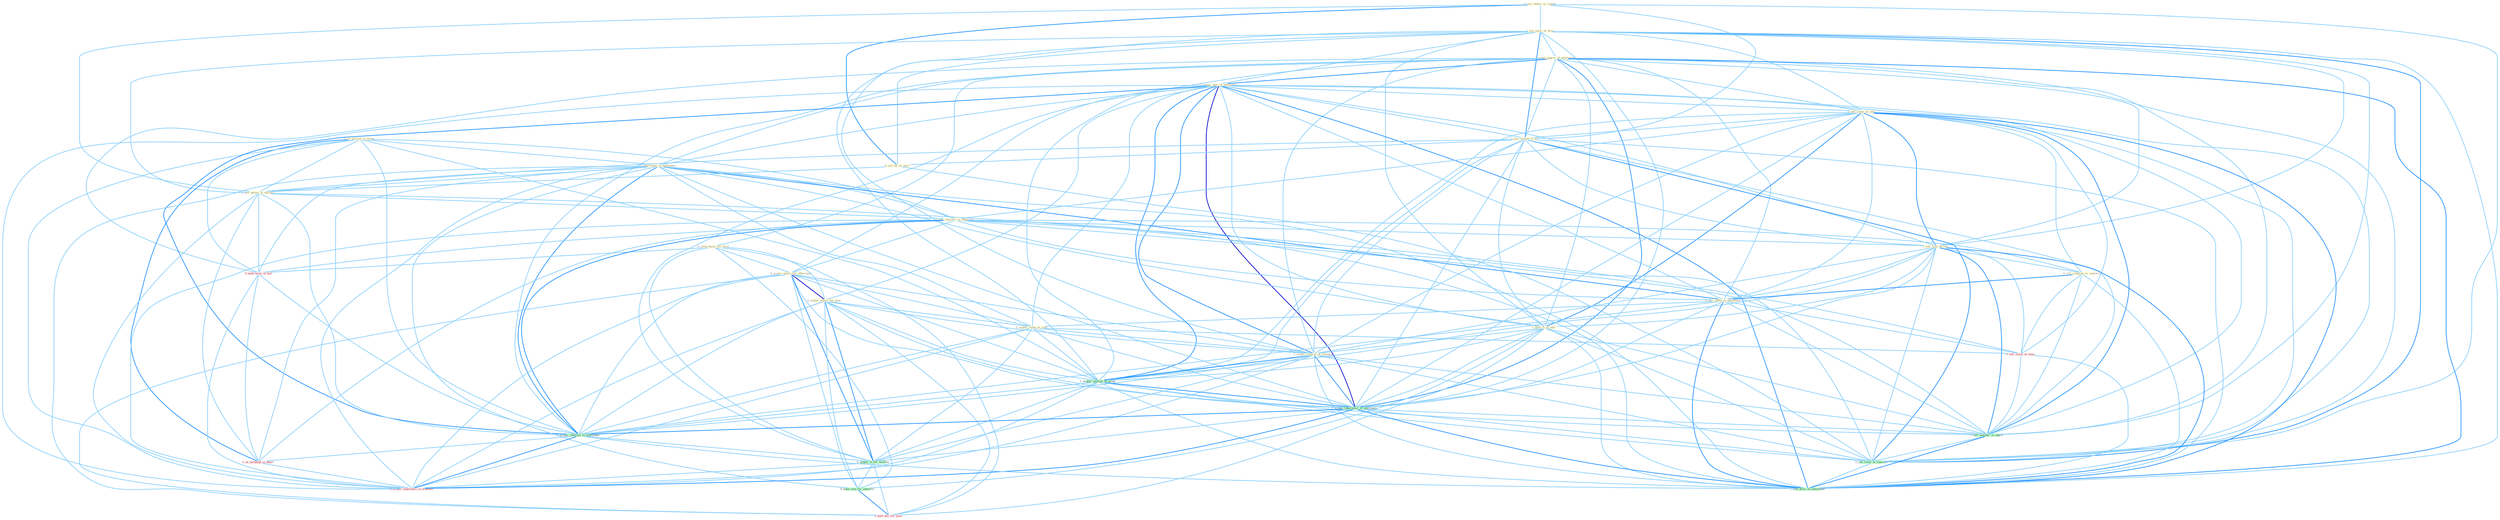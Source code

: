 Graph G{ 
    node
    [shape=polygon,style=filled,width=.5,height=.06,color="#BDFCC9",fixedsize=true,fontsize=4,
    fontcolor="#2f4f4f"];
    {node
    [color="#ffffe0", fontcolor="#8b7d6b"] "0_see_rhetor_as_signal " "1_see_veloc_of_drop " "1_seek_approv_of_entitynam " "1_us_million_in_proce " "1_acquir_busi_of_entitynam " "1_hold_stake_in_entitynam " "1_sell_some_of_unit " "0_seek_buyer_for_facil " "1_see_culmin_of_all " "0_see_thi_as_piec " "1_see_galaxi_in_univers " "1_sell_interest_in_othernum " "0_acquir_share_for_othernum " "0_acquir_share_for_penc " "1_sell_type_of_suit " "0_sell_compani_to_concern " "1_hold_%_of_unit " "0_sell_stake_to_entitynam " "0_acquir_stake_at_cost " "1_acquir_control_of_compani "}
{node [color="#fff0f5", fontcolor="#b22222"] "0_seek_term_in_bid " "0_us_techniqu_in_heart " "0_acquir_laboratori_in_transact " "0_sell_stock_at_time " "1_hold_bill_for_year "}
edge [color="#B0E2FF"];

	"0_see_rhetor_as_signal " -- "1_see_veloc_of_drop " [w="1", color="#87cefa" ];
	"0_see_rhetor_as_signal " -- "1_see_culmin_of_all " [w="1", color="#87cefa" ];
	"0_see_rhetor_as_signal " -- "0_see_thi_as_piec " [w="2", color="#1e90ff" , len=0.8];
	"0_see_rhetor_as_signal " -- "1_see_galaxi_in_univers " [w="1", color="#87cefa" ];
	"0_see_rhetor_as_signal " -- "1_see_reviv_of_interest " [w="1", color="#87cefa" ];
	"1_see_veloc_of_drop " -- "1_seek_approv_of_entitynam " [w="1", color="#87cefa" ];
	"1_see_veloc_of_drop " -- "1_acquir_busi_of_entitynam " [w="1", color="#87cefa" ];
	"1_see_veloc_of_drop " -- "1_sell_some_of_unit " [w="1", color="#87cefa" ];
	"1_see_veloc_of_drop " -- "1_see_culmin_of_all " [w="2", color="#1e90ff" , len=0.8];
	"1_see_veloc_of_drop " -- "0_see_thi_as_piec " [w="1", color="#87cefa" ];
	"1_see_veloc_of_drop " -- "1_see_galaxi_in_univers " [w="1", color="#87cefa" ];
	"1_see_veloc_of_drop " -- "1_sell_type_of_suit " [w="1", color="#87cefa" ];
	"1_see_veloc_of_drop " -- "1_hold_%_of_unit " [w="1", color="#87cefa" ];
	"1_see_veloc_of_drop " -- "1_acquir_control_of_compani " [w="1", color="#87cefa" ];
	"1_see_veloc_of_drop " -- "1_acquir_million_of_asset " [w="1", color="#87cefa" ];
	"1_see_veloc_of_drop " -- "1_acquir_laboratori_of_entitynam " [w="1", color="#87cefa" ];
	"1_see_veloc_of_drop " -- "1_sell_number_of_share " [w="1", color="#87cefa" ];
	"1_see_veloc_of_drop " -- "1_see_reviv_of_interest " [w="2", color="#1e90ff" , len=0.8];
	"1_see_veloc_of_drop " -- "1_sell_divis_of_entitynam " [w="1", color="#87cefa" ];
	"1_seek_approv_of_entitynam " -- "1_acquir_busi_of_entitynam " [w="2", color="#1e90ff" , len=0.8];
	"1_seek_approv_of_entitynam " -- "1_hold_stake_in_entitynam " [w="1", color="#87cefa" ];
	"1_seek_approv_of_entitynam " -- "1_sell_some_of_unit " [w="1", color="#87cefa" ];
	"1_seek_approv_of_entitynam " -- "0_seek_buyer_for_facil " [w="1", color="#87cefa" ];
	"1_seek_approv_of_entitynam " -- "1_see_culmin_of_all " [w="1", color="#87cefa" ];
	"1_seek_approv_of_entitynam " -- "1_sell_type_of_suit " [w="1", color="#87cefa" ];
	"1_seek_approv_of_entitynam " -- "1_hold_%_of_unit " [w="1", color="#87cefa" ];
	"1_seek_approv_of_entitynam " -- "0_sell_stake_to_entitynam " [w="1", color="#87cefa" ];
	"1_seek_approv_of_entitynam " -- "1_acquir_control_of_compani " [w="1", color="#87cefa" ];
	"1_seek_approv_of_entitynam " -- "1_acquir_million_of_asset " [w="1", color="#87cefa" ];
	"1_seek_approv_of_entitynam " -- "1_acquir_laboratori_of_entitynam " [w="2", color="#1e90ff" , len=0.8];
	"1_seek_approv_of_entitynam " -- "0_seek_term_in_bid " [w="1", color="#87cefa" ];
	"1_seek_approv_of_entitynam " -- "1_acquir_interest_in_entitynam " [w="1", color="#87cefa" ];
	"1_seek_approv_of_entitynam " -- "1_sell_number_of_share " [w="1", color="#87cefa" ];
	"1_seek_approv_of_entitynam " -- "1_see_reviv_of_interest " [w="1", color="#87cefa" ];
	"1_seek_approv_of_entitynam " -- "1_sell_divis_of_entitynam " [w="2", color="#1e90ff" , len=0.8];
	"1_us_million_in_proce " -- "1_hold_stake_in_entitynam " [w="1", color="#87cefa" ];
	"1_us_million_in_proce " -- "1_see_galaxi_in_univers " [w="1", color="#87cefa" ];
	"1_us_million_in_proce " -- "1_sell_interest_in_othernum " [w="1", color="#87cefa" ];
	"1_us_million_in_proce " -- "1_acquir_million_of_asset " [w="1", color="#87cefa" ];
	"1_us_million_in_proce " -- "0_seek_term_in_bid " [w="1", color="#87cefa" ];
	"1_us_million_in_proce " -- "1_acquir_interest_in_entitynam " [w="1", color="#87cefa" ];
	"1_us_million_in_proce " -- "0_us_techniqu_in_heart " [w="2", color="#1e90ff" , len=0.8];
	"1_us_million_in_proce " -- "0_acquir_laboratori_in_transact " [w="1", color="#87cefa" ];
	"1_acquir_busi_of_entitynam " -- "1_hold_stake_in_entitynam " [w="1", color="#87cefa" ];
	"1_acquir_busi_of_entitynam " -- "1_sell_some_of_unit " [w="1", color="#87cefa" ];
	"1_acquir_busi_of_entitynam " -- "1_see_culmin_of_all " [w="1", color="#87cefa" ];
	"1_acquir_busi_of_entitynam " -- "0_acquir_share_for_othernum " [w="1", color="#87cefa" ];
	"1_acquir_busi_of_entitynam " -- "0_acquir_share_for_penc " [w="1", color="#87cefa" ];
	"1_acquir_busi_of_entitynam " -- "1_sell_type_of_suit " [w="1", color="#87cefa" ];
	"1_acquir_busi_of_entitynam " -- "1_hold_%_of_unit " [w="1", color="#87cefa" ];
	"1_acquir_busi_of_entitynam " -- "0_sell_stake_to_entitynam " [w="1", color="#87cefa" ];
	"1_acquir_busi_of_entitynam " -- "0_acquir_stake_at_cost " [w="1", color="#87cefa" ];
	"1_acquir_busi_of_entitynam " -- "1_acquir_control_of_compani " [w="2", color="#1e90ff" , len=0.8];
	"1_acquir_busi_of_entitynam " -- "1_acquir_million_of_asset " [w="2", color="#1e90ff" , len=0.8];
	"1_acquir_busi_of_entitynam " -- "1_acquir_laboratori_of_entitynam " [w="3", color="#0000cd" , len=0.6];
	"1_acquir_busi_of_entitynam " -- "1_acquir_interest_in_entitynam " [w="2", color="#1e90ff" , len=0.8];
	"1_acquir_busi_of_entitynam " -- "0_acquir_it_for_million " [w="1", color="#87cefa" ];
	"1_acquir_busi_of_entitynam " -- "0_acquir_laboratori_in_transact " [w="1", color="#87cefa" ];
	"1_acquir_busi_of_entitynam " -- "1_sell_number_of_share " [w="1", color="#87cefa" ];
	"1_acquir_busi_of_entitynam " -- "1_see_reviv_of_interest " [w="1", color="#87cefa" ];
	"1_acquir_busi_of_entitynam " -- "1_sell_divis_of_entitynam " [w="2", color="#1e90ff" , len=0.8];
	"1_hold_stake_in_entitynam " -- "1_see_galaxi_in_univers " [w="1", color="#87cefa" ];
	"1_hold_stake_in_entitynam " -- "1_sell_interest_in_othernum " [w="1", color="#87cefa" ];
	"1_hold_stake_in_entitynam " -- "1_hold_%_of_unit " [w="1", color="#87cefa" ];
	"1_hold_stake_in_entitynam " -- "0_sell_stake_to_entitynam " [w="2", color="#1e90ff" , len=0.8];
	"1_hold_stake_in_entitynam " -- "0_acquir_stake_at_cost " [w="1", color="#87cefa" ];
	"1_hold_stake_in_entitynam " -- "1_acquir_laboratori_of_entitynam " [w="1", color="#87cefa" ];
	"1_hold_stake_in_entitynam " -- "0_seek_term_in_bid " [w="1", color="#87cefa" ];
	"1_hold_stake_in_entitynam " -- "1_acquir_interest_in_entitynam " [w="2", color="#1e90ff" , len=0.8];
	"1_hold_stake_in_entitynam " -- "0_us_techniqu_in_heart " [w="1", color="#87cefa" ];
	"1_hold_stake_in_entitynam " -- "0_hold_rate_for_advertis " [w="1", color="#87cefa" ];
	"1_hold_stake_in_entitynam " -- "0_acquir_laboratori_in_transact " [w="1", color="#87cefa" ];
	"1_hold_stake_in_entitynam " -- "1_hold_bill_for_year " [w="1", color="#87cefa" ];
	"1_hold_stake_in_entitynam " -- "1_sell_divis_of_entitynam " [w="1", color="#87cefa" ];
	"1_sell_some_of_unit " -- "1_see_culmin_of_all " [w="1", color="#87cefa" ];
	"1_sell_some_of_unit " -- "1_sell_interest_in_othernum " [w="1", color="#87cefa" ];
	"1_sell_some_of_unit " -- "1_sell_type_of_suit " [w="2", color="#1e90ff" , len=0.8];
	"1_sell_some_of_unit " -- "0_sell_compani_to_concern " [w="1", color="#87cefa" ];
	"1_sell_some_of_unit " -- "1_hold_%_of_unit " [w="2", color="#1e90ff" , len=0.8];
	"1_sell_some_of_unit " -- "0_sell_stake_to_entitynam " [w="1", color="#87cefa" ];
	"1_sell_some_of_unit " -- "1_acquir_control_of_compani " [w="1", color="#87cefa" ];
	"1_sell_some_of_unit " -- "1_acquir_million_of_asset " [w="1", color="#87cefa" ];
	"1_sell_some_of_unit " -- "1_acquir_laboratori_of_entitynam " [w="1", color="#87cefa" ];
	"1_sell_some_of_unit " -- "0_sell_stock_at_time " [w="1", color="#87cefa" ];
	"1_sell_some_of_unit " -- "1_sell_number_of_share " [w="2", color="#1e90ff" , len=0.8];
	"1_sell_some_of_unit " -- "1_see_reviv_of_interest " [w="1", color="#87cefa" ];
	"1_sell_some_of_unit " -- "1_sell_divis_of_entitynam " [w="2", color="#1e90ff" , len=0.8];
	"0_seek_buyer_for_facil " -- "0_acquir_share_for_othernum " [w="1", color="#87cefa" ];
	"0_seek_buyer_for_facil " -- "0_acquir_share_for_penc " [w="1", color="#87cefa" ];
	"0_seek_buyer_for_facil " -- "0_seek_term_in_bid " [w="1", color="#87cefa" ];
	"0_seek_buyer_for_facil " -- "0_acquir_it_for_million " [w="1", color="#87cefa" ];
	"0_seek_buyer_for_facil " -- "0_hold_rate_for_advertis " [w="1", color="#87cefa" ];
	"0_seek_buyer_for_facil " -- "1_hold_bill_for_year " [w="1", color="#87cefa" ];
	"1_see_culmin_of_all " -- "0_see_thi_as_piec " [w="1", color="#87cefa" ];
	"1_see_culmin_of_all " -- "1_see_galaxi_in_univers " [w="1", color="#87cefa" ];
	"1_see_culmin_of_all " -- "1_sell_type_of_suit " [w="1", color="#87cefa" ];
	"1_see_culmin_of_all " -- "1_hold_%_of_unit " [w="1", color="#87cefa" ];
	"1_see_culmin_of_all " -- "1_acquir_control_of_compani " [w="1", color="#87cefa" ];
	"1_see_culmin_of_all " -- "1_acquir_million_of_asset " [w="1", color="#87cefa" ];
	"1_see_culmin_of_all " -- "1_acquir_laboratori_of_entitynam " [w="1", color="#87cefa" ];
	"1_see_culmin_of_all " -- "1_sell_number_of_share " [w="1", color="#87cefa" ];
	"1_see_culmin_of_all " -- "1_see_reviv_of_interest " [w="2", color="#1e90ff" , len=0.8];
	"1_see_culmin_of_all " -- "1_sell_divis_of_entitynam " [w="1", color="#87cefa" ];
	"0_see_thi_as_piec " -- "1_see_galaxi_in_univers " [w="1", color="#87cefa" ];
	"0_see_thi_as_piec " -- "1_see_reviv_of_interest " [w="1", color="#87cefa" ];
	"1_see_galaxi_in_univers " -- "1_sell_interest_in_othernum " [w="1", color="#87cefa" ];
	"1_see_galaxi_in_univers " -- "0_seek_term_in_bid " [w="1", color="#87cefa" ];
	"1_see_galaxi_in_univers " -- "1_acquir_interest_in_entitynam " [w="1", color="#87cefa" ];
	"1_see_galaxi_in_univers " -- "0_us_techniqu_in_heart " [w="1", color="#87cefa" ];
	"1_see_galaxi_in_univers " -- "0_acquir_laboratori_in_transact " [w="1", color="#87cefa" ];
	"1_see_galaxi_in_univers " -- "1_see_reviv_of_interest " [w="1", color="#87cefa" ];
	"1_sell_interest_in_othernum " -- "0_acquir_share_for_othernum " [w="1", color="#87cefa" ];
	"1_sell_interest_in_othernum " -- "1_sell_type_of_suit " [w="1", color="#87cefa" ];
	"1_sell_interest_in_othernum " -- "0_sell_compani_to_concern " [w="1", color="#87cefa" ];
	"1_sell_interest_in_othernum " -- "0_sell_stake_to_entitynam " [w="1", color="#87cefa" ];
	"1_sell_interest_in_othernum " -- "0_seek_term_in_bid " [w="1", color="#87cefa" ];
	"1_sell_interest_in_othernum " -- "1_acquir_interest_in_entitynam " [w="2", color="#1e90ff" , len=0.8];
	"1_sell_interest_in_othernum " -- "0_us_techniqu_in_heart " [w="1", color="#87cefa" ];
	"1_sell_interest_in_othernum " -- "0_acquir_laboratori_in_transact " [w="1", color="#87cefa" ];
	"1_sell_interest_in_othernum " -- "0_sell_stock_at_time " [w="1", color="#87cefa" ];
	"1_sell_interest_in_othernum " -- "1_sell_number_of_share " [w="1", color="#87cefa" ];
	"1_sell_interest_in_othernum " -- "1_sell_divis_of_entitynam " [w="1", color="#87cefa" ];
	"0_acquir_share_for_othernum " -- "0_acquir_share_for_penc " [w="3", color="#0000cd" , len=0.6];
	"0_acquir_share_for_othernum " -- "0_acquir_stake_at_cost " [w="1", color="#87cefa" ];
	"0_acquir_share_for_othernum " -- "1_acquir_control_of_compani " [w="1", color="#87cefa" ];
	"0_acquir_share_for_othernum " -- "1_acquir_million_of_asset " [w="1", color="#87cefa" ];
	"0_acquir_share_for_othernum " -- "1_acquir_laboratori_of_entitynam " [w="1", color="#87cefa" ];
	"0_acquir_share_for_othernum " -- "1_acquir_interest_in_entitynam " [w="1", color="#87cefa" ];
	"0_acquir_share_for_othernum " -- "0_acquir_it_for_million " [w="2", color="#1e90ff" , len=0.8];
	"0_acquir_share_for_othernum " -- "0_hold_rate_for_advertis " [w="1", color="#87cefa" ];
	"0_acquir_share_for_othernum " -- "0_acquir_laboratori_in_transact " [w="1", color="#87cefa" ];
	"0_acquir_share_for_othernum " -- "1_hold_bill_for_year " [w="1", color="#87cefa" ];
	"0_acquir_share_for_penc " -- "0_acquir_stake_at_cost " [w="1", color="#87cefa" ];
	"0_acquir_share_for_penc " -- "1_acquir_control_of_compani " [w="1", color="#87cefa" ];
	"0_acquir_share_for_penc " -- "1_acquir_million_of_asset " [w="1", color="#87cefa" ];
	"0_acquir_share_for_penc " -- "1_acquir_laboratori_of_entitynam " [w="1", color="#87cefa" ];
	"0_acquir_share_for_penc " -- "1_acquir_interest_in_entitynam " [w="1", color="#87cefa" ];
	"0_acquir_share_for_penc " -- "0_acquir_it_for_million " [w="2", color="#1e90ff" , len=0.8];
	"0_acquir_share_for_penc " -- "0_hold_rate_for_advertis " [w="1", color="#87cefa" ];
	"0_acquir_share_for_penc " -- "0_acquir_laboratori_in_transact " [w="1", color="#87cefa" ];
	"0_acquir_share_for_penc " -- "1_hold_bill_for_year " [w="1", color="#87cefa" ];
	"1_sell_type_of_suit " -- "0_sell_compani_to_concern " [w="1", color="#87cefa" ];
	"1_sell_type_of_suit " -- "1_hold_%_of_unit " [w="1", color="#87cefa" ];
	"1_sell_type_of_suit " -- "0_sell_stake_to_entitynam " [w="1", color="#87cefa" ];
	"1_sell_type_of_suit " -- "1_acquir_control_of_compani " [w="1", color="#87cefa" ];
	"1_sell_type_of_suit " -- "1_acquir_million_of_asset " [w="1", color="#87cefa" ];
	"1_sell_type_of_suit " -- "1_acquir_laboratori_of_entitynam " [w="1", color="#87cefa" ];
	"1_sell_type_of_suit " -- "0_sell_stock_at_time " [w="1", color="#87cefa" ];
	"1_sell_type_of_suit " -- "1_sell_number_of_share " [w="2", color="#1e90ff" , len=0.8];
	"1_sell_type_of_suit " -- "1_see_reviv_of_interest " [w="1", color="#87cefa" ];
	"1_sell_type_of_suit " -- "1_sell_divis_of_entitynam " [w="2", color="#1e90ff" , len=0.8];
	"0_sell_compani_to_concern " -- "0_sell_stake_to_entitynam " [w="2", color="#1e90ff" , len=0.8];
	"0_sell_compani_to_concern " -- "0_sell_stock_at_time " [w="1", color="#87cefa" ];
	"0_sell_compani_to_concern " -- "1_sell_number_of_share " [w="1", color="#87cefa" ];
	"0_sell_compani_to_concern " -- "1_sell_divis_of_entitynam " [w="1", color="#87cefa" ];
	"1_hold_%_of_unit " -- "1_acquir_control_of_compani " [w="1", color="#87cefa" ];
	"1_hold_%_of_unit " -- "1_acquir_million_of_asset " [w="1", color="#87cefa" ];
	"1_hold_%_of_unit " -- "1_acquir_laboratori_of_entitynam " [w="1", color="#87cefa" ];
	"1_hold_%_of_unit " -- "0_hold_rate_for_advertis " [w="1", color="#87cefa" ];
	"1_hold_%_of_unit " -- "1_sell_number_of_share " [w="1", color="#87cefa" ];
	"1_hold_%_of_unit " -- "1_see_reviv_of_interest " [w="1", color="#87cefa" ];
	"1_hold_%_of_unit " -- "1_hold_bill_for_year " [w="1", color="#87cefa" ];
	"1_hold_%_of_unit " -- "1_sell_divis_of_entitynam " [w="1", color="#87cefa" ];
	"0_sell_stake_to_entitynam " -- "0_acquir_stake_at_cost " [w="1", color="#87cefa" ];
	"0_sell_stake_to_entitynam " -- "1_acquir_laboratori_of_entitynam " [w="1", color="#87cefa" ];
	"0_sell_stake_to_entitynam " -- "1_acquir_interest_in_entitynam " [w="1", color="#87cefa" ];
	"0_sell_stake_to_entitynam " -- "0_sell_stock_at_time " [w="1", color="#87cefa" ];
	"0_sell_stake_to_entitynam " -- "1_sell_number_of_share " [w="1", color="#87cefa" ];
	"0_sell_stake_to_entitynam " -- "1_sell_divis_of_entitynam " [w="2", color="#1e90ff" , len=0.8];
	"0_acquir_stake_at_cost " -- "1_acquir_control_of_compani " [w="1", color="#87cefa" ];
	"0_acquir_stake_at_cost " -- "1_acquir_million_of_asset " [w="1", color="#87cefa" ];
	"0_acquir_stake_at_cost " -- "1_acquir_laboratori_of_entitynam " [w="1", color="#87cefa" ];
	"0_acquir_stake_at_cost " -- "1_acquir_interest_in_entitynam " [w="1", color="#87cefa" ];
	"0_acquir_stake_at_cost " -- "0_acquir_it_for_million " [w="1", color="#87cefa" ];
	"0_acquir_stake_at_cost " -- "0_acquir_laboratori_in_transact " [w="1", color="#87cefa" ];
	"0_acquir_stake_at_cost " -- "0_sell_stock_at_time " [w="1", color="#87cefa" ];
	"1_acquir_control_of_compani " -- "1_acquir_million_of_asset " [w="2", color="#1e90ff" , len=0.8];
	"1_acquir_control_of_compani " -- "1_acquir_laboratori_of_entitynam " [w="2", color="#1e90ff" , len=0.8];
	"1_acquir_control_of_compani " -- "1_acquir_interest_in_entitynam " [w="1", color="#87cefa" ];
	"1_acquir_control_of_compani " -- "0_acquir_it_for_million " [w="1", color="#87cefa" ];
	"1_acquir_control_of_compani " -- "0_acquir_laboratori_in_transact " [w="1", color="#87cefa" ];
	"1_acquir_control_of_compani " -- "1_sell_number_of_share " [w="1", color="#87cefa" ];
	"1_acquir_control_of_compani " -- "1_see_reviv_of_interest " [w="1", color="#87cefa" ];
	"1_acquir_control_of_compani " -- "1_sell_divis_of_entitynam " [w="1", color="#87cefa" ];
	"1_acquir_million_of_asset " -- "1_acquir_laboratori_of_entitynam " [w="2", color="#1e90ff" , len=0.8];
	"1_acquir_million_of_asset " -- "1_acquir_interest_in_entitynam " [w="1", color="#87cefa" ];
	"1_acquir_million_of_asset " -- "0_acquir_it_for_million " [w="1", color="#87cefa" ];
	"1_acquir_million_of_asset " -- "0_acquir_laboratori_in_transact " [w="1", color="#87cefa" ];
	"1_acquir_million_of_asset " -- "1_sell_number_of_share " [w="1", color="#87cefa" ];
	"1_acquir_million_of_asset " -- "1_see_reviv_of_interest " [w="1", color="#87cefa" ];
	"1_acquir_million_of_asset " -- "1_sell_divis_of_entitynam " [w="1", color="#87cefa" ];
	"1_acquir_laboratori_of_entitynam " -- "1_acquir_interest_in_entitynam " [w="2", color="#1e90ff" , len=0.8];
	"1_acquir_laboratori_of_entitynam " -- "0_acquir_it_for_million " [w="1", color="#87cefa" ];
	"1_acquir_laboratori_of_entitynam " -- "0_acquir_laboratori_in_transact " [w="2", color="#1e90ff" , len=0.8];
	"1_acquir_laboratori_of_entitynam " -- "1_sell_number_of_share " [w="1", color="#87cefa" ];
	"1_acquir_laboratori_of_entitynam " -- "1_see_reviv_of_interest " [w="1", color="#87cefa" ];
	"1_acquir_laboratori_of_entitynam " -- "1_sell_divis_of_entitynam " [w="2", color="#1e90ff" , len=0.8];
	"0_seek_term_in_bid " -- "1_acquir_interest_in_entitynam " [w="1", color="#87cefa" ];
	"0_seek_term_in_bid " -- "0_us_techniqu_in_heart " [w="1", color="#87cefa" ];
	"0_seek_term_in_bid " -- "0_acquir_laboratori_in_transact " [w="1", color="#87cefa" ];
	"1_acquir_interest_in_entitynam " -- "0_us_techniqu_in_heart " [w="1", color="#87cefa" ];
	"1_acquir_interest_in_entitynam " -- "0_acquir_it_for_million " [w="1", color="#87cefa" ];
	"1_acquir_interest_in_entitynam " -- "0_acquir_laboratori_in_transact " [w="2", color="#1e90ff" , len=0.8];
	"1_acquir_interest_in_entitynam " -- "1_sell_divis_of_entitynam " [w="1", color="#87cefa" ];
	"0_us_techniqu_in_heart " -- "0_acquir_laboratori_in_transact " [w="1", color="#87cefa" ];
	"0_acquir_it_for_million " -- "0_hold_rate_for_advertis " [w="1", color="#87cefa" ];
	"0_acquir_it_for_million " -- "0_acquir_laboratori_in_transact " [w="1", color="#87cefa" ];
	"0_acquir_it_for_million " -- "1_hold_bill_for_year " [w="1", color="#87cefa" ];
	"0_hold_rate_for_advertis " -- "1_hold_bill_for_year " [w="2", color="#1e90ff" , len=0.8];
	"0_sell_stock_at_time " -- "1_sell_number_of_share " [w="1", color="#87cefa" ];
	"0_sell_stock_at_time " -- "1_sell_divis_of_entitynam " [w="1", color="#87cefa" ];
	"1_sell_number_of_share " -- "1_see_reviv_of_interest " [w="1", color="#87cefa" ];
	"1_sell_number_of_share " -- "1_sell_divis_of_entitynam " [w="2", color="#1e90ff" , len=0.8];
	"1_see_reviv_of_interest " -- "1_sell_divis_of_entitynam " [w="1", color="#87cefa" ];
}